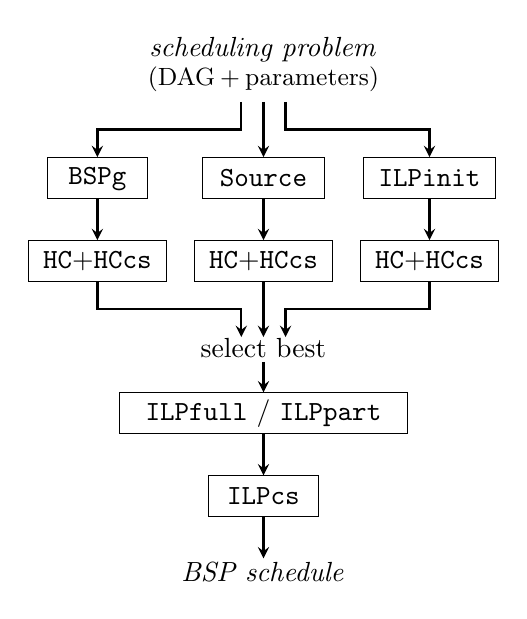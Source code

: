 \begin{tikzpicture}
	
    \node[anchor=center] at (60pt,0pt) {\textit{BSP schedule}};

    \draw (40pt,35pt) rectangle (80pt,20pt);
    \node[anchor=center] at (60pt,27.5pt) {\texttt{ILPcs}};

    \draw (8pt,65pt) rectangle (112pt,50pt);
    \node[anchor=center] at (60pt,57.5pt) {\texttt{ILPfull} / \texttt{ILPpart}};

    \node[anchor=center] at (60pt,81pt) {select best};

    \draw (35pt,105pt) rectangle (85pt,120pt);
    \node[anchor=center] at (60pt,112.5pt) {\texttt{HC}$+$\texttt{HCcs}};

    \draw (-25pt,105pt) rectangle (25pt,120pt);
    \node[anchor=center] at (0pt,112.5pt) {\texttt{HC}$+$\texttt{HCcs}};

    \draw (95pt,105pt) rectangle (145pt,120pt);
    \node[anchor=center] at (120pt,112.5pt) {\texttt{HC}$+$\texttt{HCcs}};

    \draw (38pt,135pt) rectangle (82pt,150pt);
    \node[anchor=center] at (60pt,142.5pt) {\texttt{Source}};

    \draw (-18pt,135pt) rectangle (18pt,150pt);
    \node[anchor=center] at (0pt,142pt) {\texttt{BSPg}};

    \draw (96pt,135pt) rectangle (144pt,150pt);
    \node[anchor=center] at (120pt,142.5pt) {\texttt{ILPinit}};

    \node[anchor=center] at (60pt,189pt) {\textit{scheduling problem}};
    \node[anchor=center] at (60pt,178pt) {\small (DAG$_{\,}+_{\,}$parameters)};


    \begin{scope}[thick, arrows=-stealth]
    \draw (60pt,20pt) -- (60pt,5pt);
    \draw (60pt,50pt) -- (60pt,35pt);
    \draw (60pt,76pt) -- (60pt,65pt);
    \draw (60pt,105pt) -- (60pt,85pt);
    \draw (0pt,105pt) -- (0pt,95pt) -- (52pt,95pt) -- (52pt,85pt);
    \draw (120pt,105pt) -- (120pt,95pt) -- (68pt,95pt) -- (68pt,85pt);
    \draw (0pt,135pt) -- (0pt,120pt);
    \draw (60pt,135pt) -- (60pt,120pt);
    \draw (120pt,135pt) -- (120pt,120pt);
    \draw (60pt,170pt) -- (60pt,150pt);
    \draw (52pt,170pt) -- (52pt,160pt) -- (0pt,160pt) -- (0pt,150pt);
    \draw (68pt,170pt) -- (68pt,160pt) -- (120pt,160pt) -- (120pt,150pt);
    \end{scope}


\end{tikzpicture}